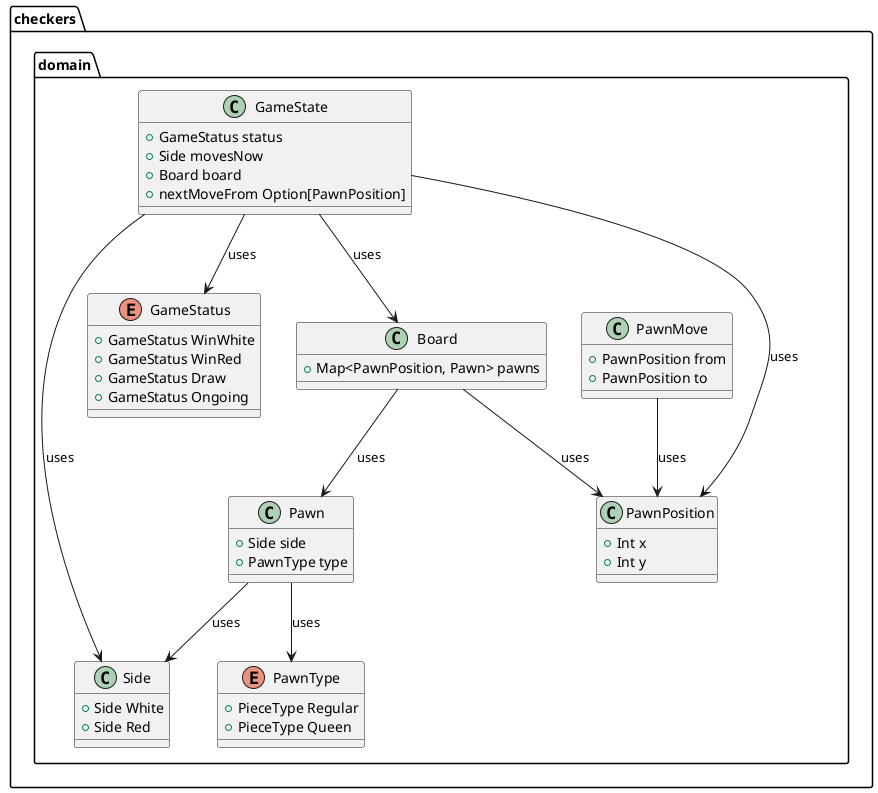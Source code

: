 @startuml
'https://plantuml.com/class-diagram

package checkers.domain {

    class Side {
        + Side White
        + Side Red
    }

    Enum GameStatus {
        + GameStatus WinWhite
        + GameStatus WinRed
        + GameStatus Draw
        + GameStatus Ongoing
    }

    class PawnPosition {
        + Int x
        + Int y
    }

    class Pawn {
        + Side side
        + PawnType type
    }

    Enum PawnType {
        + PieceType Regular
        + PieceType Queen
    }

    class Board {
        + Map<PawnPosition, Pawn> pawns
    }

    class PawnMove {
        + PawnPosition from
        + PawnPosition to
    }

    class GameState {
        + GameStatus status
        + Side movesNow
        + Board board
        + nextMoveFrom Option[PawnPosition]
    }
}

GameState -->  GameStatus : uses
GameState --> Side : uses
GameState --> Board : uses
GameState --> PawnPosition : uses

Board --> PawnPosition : uses
Board --> Pawn : uses

Pawn --> PawnType : uses
Pawn --> Side : uses

PawnMove --> PawnPosition : uses
@enduml
